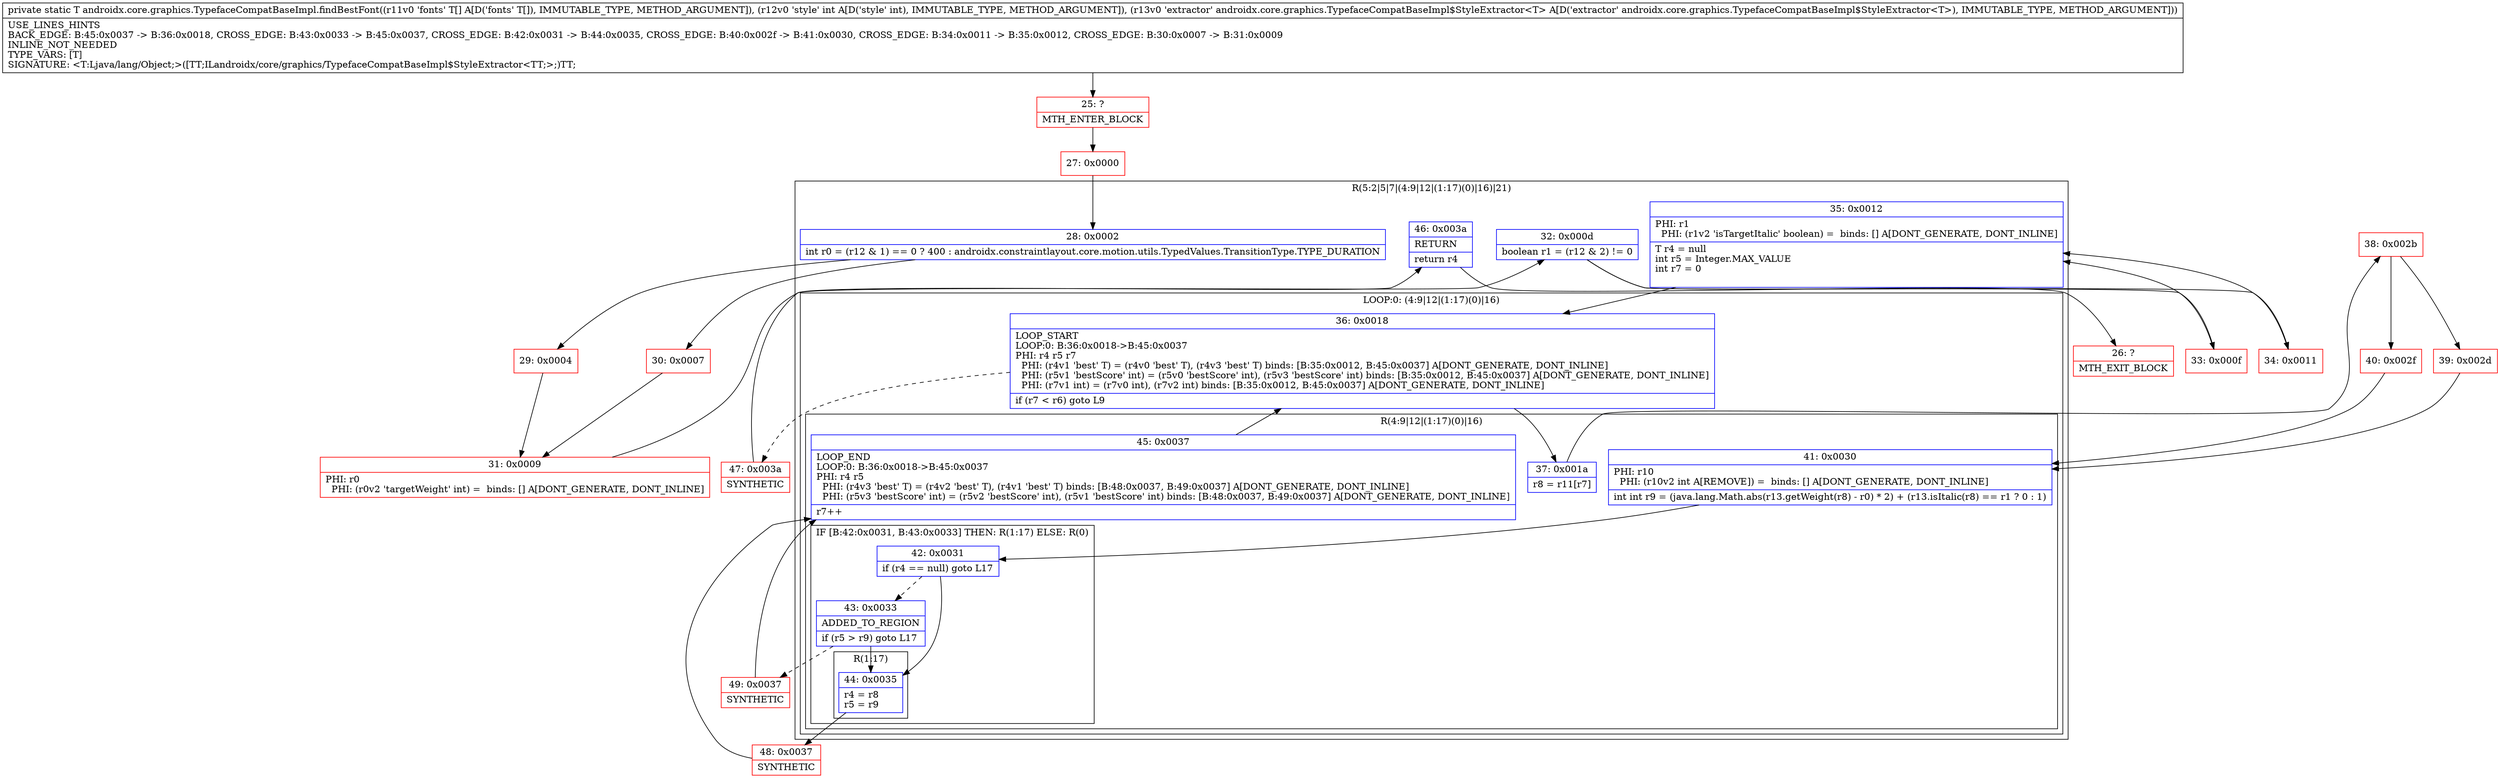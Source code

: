digraph "CFG forandroidx.core.graphics.TypefaceCompatBaseImpl.findBestFont([Ljava\/lang\/Object;ILandroidx\/core\/graphics\/TypefaceCompatBaseImpl$StyleExtractor;)Ljava\/lang\/Object;" {
subgraph cluster_Region_732912708 {
label = "R(5:2|5|7|(4:9|12|(1:17)(0)|16)|21)";
node [shape=record,color=blue];
Node_28 [shape=record,label="{28\:\ 0x0002|int r0 = (r12 & 1) == 0 ? 400 : androidx.constraintlayout.core.motion.utils.TypedValues.TransitionType.TYPE_DURATION\l}"];
Node_32 [shape=record,label="{32\:\ 0x000d|boolean r1 = (r12 & 2) != 0\l}"];
Node_35 [shape=record,label="{35\:\ 0x0012|PHI: r1 \l  PHI: (r1v2 'isTargetItalic' boolean) =  binds: [] A[DONT_GENERATE, DONT_INLINE]\l|T r4 = null\lint r5 = Integer.MAX_VALUE\lint r7 = 0\l\l}"];
subgraph cluster_LoopRegion_1638384388 {
label = "LOOP:0: (4:9|12|(1:17)(0)|16)";
node [shape=record,color=blue];
Node_36 [shape=record,label="{36\:\ 0x0018|LOOP_START\lLOOP:0: B:36:0x0018\-\>B:45:0x0037\lPHI: r4 r5 r7 \l  PHI: (r4v1 'best' T) = (r4v0 'best' T), (r4v3 'best' T) binds: [B:35:0x0012, B:45:0x0037] A[DONT_GENERATE, DONT_INLINE]\l  PHI: (r5v1 'bestScore' int) = (r5v0 'bestScore' int), (r5v3 'bestScore' int) binds: [B:35:0x0012, B:45:0x0037] A[DONT_GENERATE, DONT_INLINE]\l  PHI: (r7v1 int) = (r7v0 int), (r7v2 int) binds: [B:35:0x0012, B:45:0x0037] A[DONT_GENERATE, DONT_INLINE]\l|if (r7 \< r6) goto L9\l}"];
subgraph cluster_Region_2082874677 {
label = "R(4:9|12|(1:17)(0)|16)";
node [shape=record,color=blue];
Node_37 [shape=record,label="{37\:\ 0x001a|r8 = r11[r7]\l}"];
Node_41 [shape=record,label="{41\:\ 0x0030|PHI: r10 \l  PHI: (r10v2 int A[REMOVE]) =  binds: [] A[DONT_GENERATE, DONT_INLINE]\l|int int r9 = (java.lang.Math.abs(r13.getWeight(r8) \- r0) * 2) + (r13.isItalic(r8) == r1 ? 0 : 1)\l}"];
subgraph cluster_IfRegion_941710712 {
label = "IF [B:42:0x0031, B:43:0x0033] THEN: R(1:17) ELSE: R(0)";
node [shape=record,color=blue];
Node_42 [shape=record,label="{42\:\ 0x0031|if (r4 == null) goto L17\l}"];
Node_43 [shape=record,label="{43\:\ 0x0033|ADDED_TO_REGION\l|if (r5 \> r9) goto L17\l}"];
subgraph cluster_Region_1158122168 {
label = "R(1:17)";
node [shape=record,color=blue];
Node_44 [shape=record,label="{44\:\ 0x0035|r4 = r8\lr5 = r9\l}"];
}
subgraph cluster_Region_1715318675 {
label = "R(0)";
node [shape=record,color=blue];
}
}
Node_45 [shape=record,label="{45\:\ 0x0037|LOOP_END\lLOOP:0: B:36:0x0018\-\>B:45:0x0037\lPHI: r4 r5 \l  PHI: (r4v3 'best' T) = (r4v2 'best' T), (r4v1 'best' T) binds: [B:48:0x0037, B:49:0x0037] A[DONT_GENERATE, DONT_INLINE]\l  PHI: (r5v3 'bestScore' int) = (r5v2 'bestScore' int), (r5v1 'bestScore' int) binds: [B:48:0x0037, B:49:0x0037] A[DONT_GENERATE, DONT_INLINE]\l|r7++\l}"];
}
}
Node_46 [shape=record,label="{46\:\ 0x003a|RETURN\l|return r4\l}"];
}
Node_25 [shape=record,color=red,label="{25\:\ ?|MTH_ENTER_BLOCK\l}"];
Node_27 [shape=record,color=red,label="{27\:\ 0x0000}"];
Node_29 [shape=record,color=red,label="{29\:\ 0x0004}"];
Node_31 [shape=record,color=red,label="{31\:\ 0x0009|PHI: r0 \l  PHI: (r0v2 'targetWeight' int) =  binds: [] A[DONT_GENERATE, DONT_INLINE]\l}"];
Node_33 [shape=record,color=red,label="{33\:\ 0x000f}"];
Node_38 [shape=record,color=red,label="{38\:\ 0x002b}"];
Node_39 [shape=record,color=red,label="{39\:\ 0x002d}"];
Node_49 [shape=record,color=red,label="{49\:\ 0x0037|SYNTHETIC\l}"];
Node_48 [shape=record,color=red,label="{48\:\ 0x0037|SYNTHETIC\l}"];
Node_40 [shape=record,color=red,label="{40\:\ 0x002f}"];
Node_47 [shape=record,color=red,label="{47\:\ 0x003a|SYNTHETIC\l}"];
Node_26 [shape=record,color=red,label="{26\:\ ?|MTH_EXIT_BLOCK\l}"];
Node_34 [shape=record,color=red,label="{34\:\ 0x0011}"];
Node_30 [shape=record,color=red,label="{30\:\ 0x0007}"];
MethodNode[shape=record,label="{private static T androidx.core.graphics.TypefaceCompatBaseImpl.findBestFont((r11v0 'fonts' T[] A[D('fonts' T[]), IMMUTABLE_TYPE, METHOD_ARGUMENT]), (r12v0 'style' int A[D('style' int), IMMUTABLE_TYPE, METHOD_ARGUMENT]), (r13v0 'extractor' androidx.core.graphics.TypefaceCompatBaseImpl$StyleExtractor\<T\> A[D('extractor' androidx.core.graphics.TypefaceCompatBaseImpl$StyleExtractor\<T\>), IMMUTABLE_TYPE, METHOD_ARGUMENT]))  | USE_LINES_HINTS\lBACK_EDGE: B:45:0x0037 \-\> B:36:0x0018, CROSS_EDGE: B:43:0x0033 \-\> B:45:0x0037, CROSS_EDGE: B:42:0x0031 \-\> B:44:0x0035, CROSS_EDGE: B:40:0x002f \-\> B:41:0x0030, CROSS_EDGE: B:34:0x0011 \-\> B:35:0x0012, CROSS_EDGE: B:30:0x0007 \-\> B:31:0x0009\lINLINE_NOT_NEEDED\lTYPE_VARS: [T]\lSIGNATURE: \<T:Ljava\/lang\/Object;\>([TT;ILandroidx\/core\/graphics\/TypefaceCompatBaseImpl$StyleExtractor\<TT;\>;)TT;\l}"];
MethodNode -> Node_25;Node_28 -> Node_29;
Node_28 -> Node_30;
Node_32 -> Node_33;
Node_32 -> Node_34;
Node_35 -> Node_36;
Node_36 -> Node_37;
Node_36 -> Node_47[style=dashed];
Node_37 -> Node_38;
Node_41 -> Node_42;
Node_42 -> Node_43[style=dashed];
Node_42 -> Node_44;
Node_43 -> Node_44;
Node_43 -> Node_49[style=dashed];
Node_44 -> Node_48;
Node_45 -> Node_36;
Node_46 -> Node_26;
Node_25 -> Node_27;
Node_27 -> Node_28;
Node_29 -> Node_31;
Node_31 -> Node_32;
Node_33 -> Node_35;
Node_38 -> Node_39;
Node_38 -> Node_40;
Node_39 -> Node_41;
Node_49 -> Node_45;
Node_48 -> Node_45;
Node_40 -> Node_41;
Node_47 -> Node_46;
Node_34 -> Node_35;
Node_30 -> Node_31;
}

